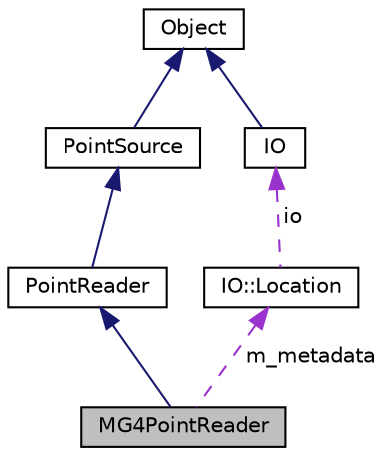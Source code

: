 digraph "MG4PointReader"
{
  bgcolor="transparent";
  edge [fontname="Helvetica",fontsize="10",labelfontname="Helvetica",labelfontsize="10"];
  node [fontname="Helvetica",fontsize="10",shape=record];
  Node1 [label="MG4PointReader",height=0.2,width=0.4,color="black", fillcolor="grey75", style="filled" fontcolor="black"];
  Node2 -> Node1 [dir="back",color="midnightblue",fontsize="10",style="solid",fontname="Helvetica"];
  Node2 [label="PointReader",height=0.2,width=0.4,color="black",URL="$a00020.html",tooltip="PointReader is the base class for reading LiDAR file formats. "];
  Node3 -> Node2 [dir="back",color="midnightblue",fontsize="10",style="solid",fontname="Helvetica"];
  Node3 [label="PointSource",height=0.2,width=0.4,color="black",URL="$a00021.html",tooltip="PointSource is the base class of LiDAR point cloud extraction pipeline. "];
  Node4 -> Node3 [dir="back",color="midnightblue",fontsize="10",style="solid",fontname="Helvetica"];
  Node4 [label="Object",height=0.2,width=0.4,color="black",URL="$a00014.html",tooltip="Object is the base class for implementing reference counting. "];
  Node5 -> Node1 [dir="back",color="darkorchid3",fontsize="10",style="dashed",label=" m_metadata" ,fontname="Helvetica"];
  Node5 [label="IO::Location",height=0.2,width=0.4,color="black",URL="$a00009.html",tooltip="Location is a helper structure for holding the location of data in a IO object. "];
  Node6 -> Node5 [dir="back",color="darkorchid3",fontsize="10",style="dashed",label=" io" ,fontname="Helvetica"];
  Node6 [label="IO",height=0.2,width=0.4,color="black",URL="$a00008.html",tooltip="IO is the base class for binary input and output. "];
  Node4 -> Node6 [dir="back",color="midnightblue",fontsize="10",style="solid",fontname="Helvetica"];
}
